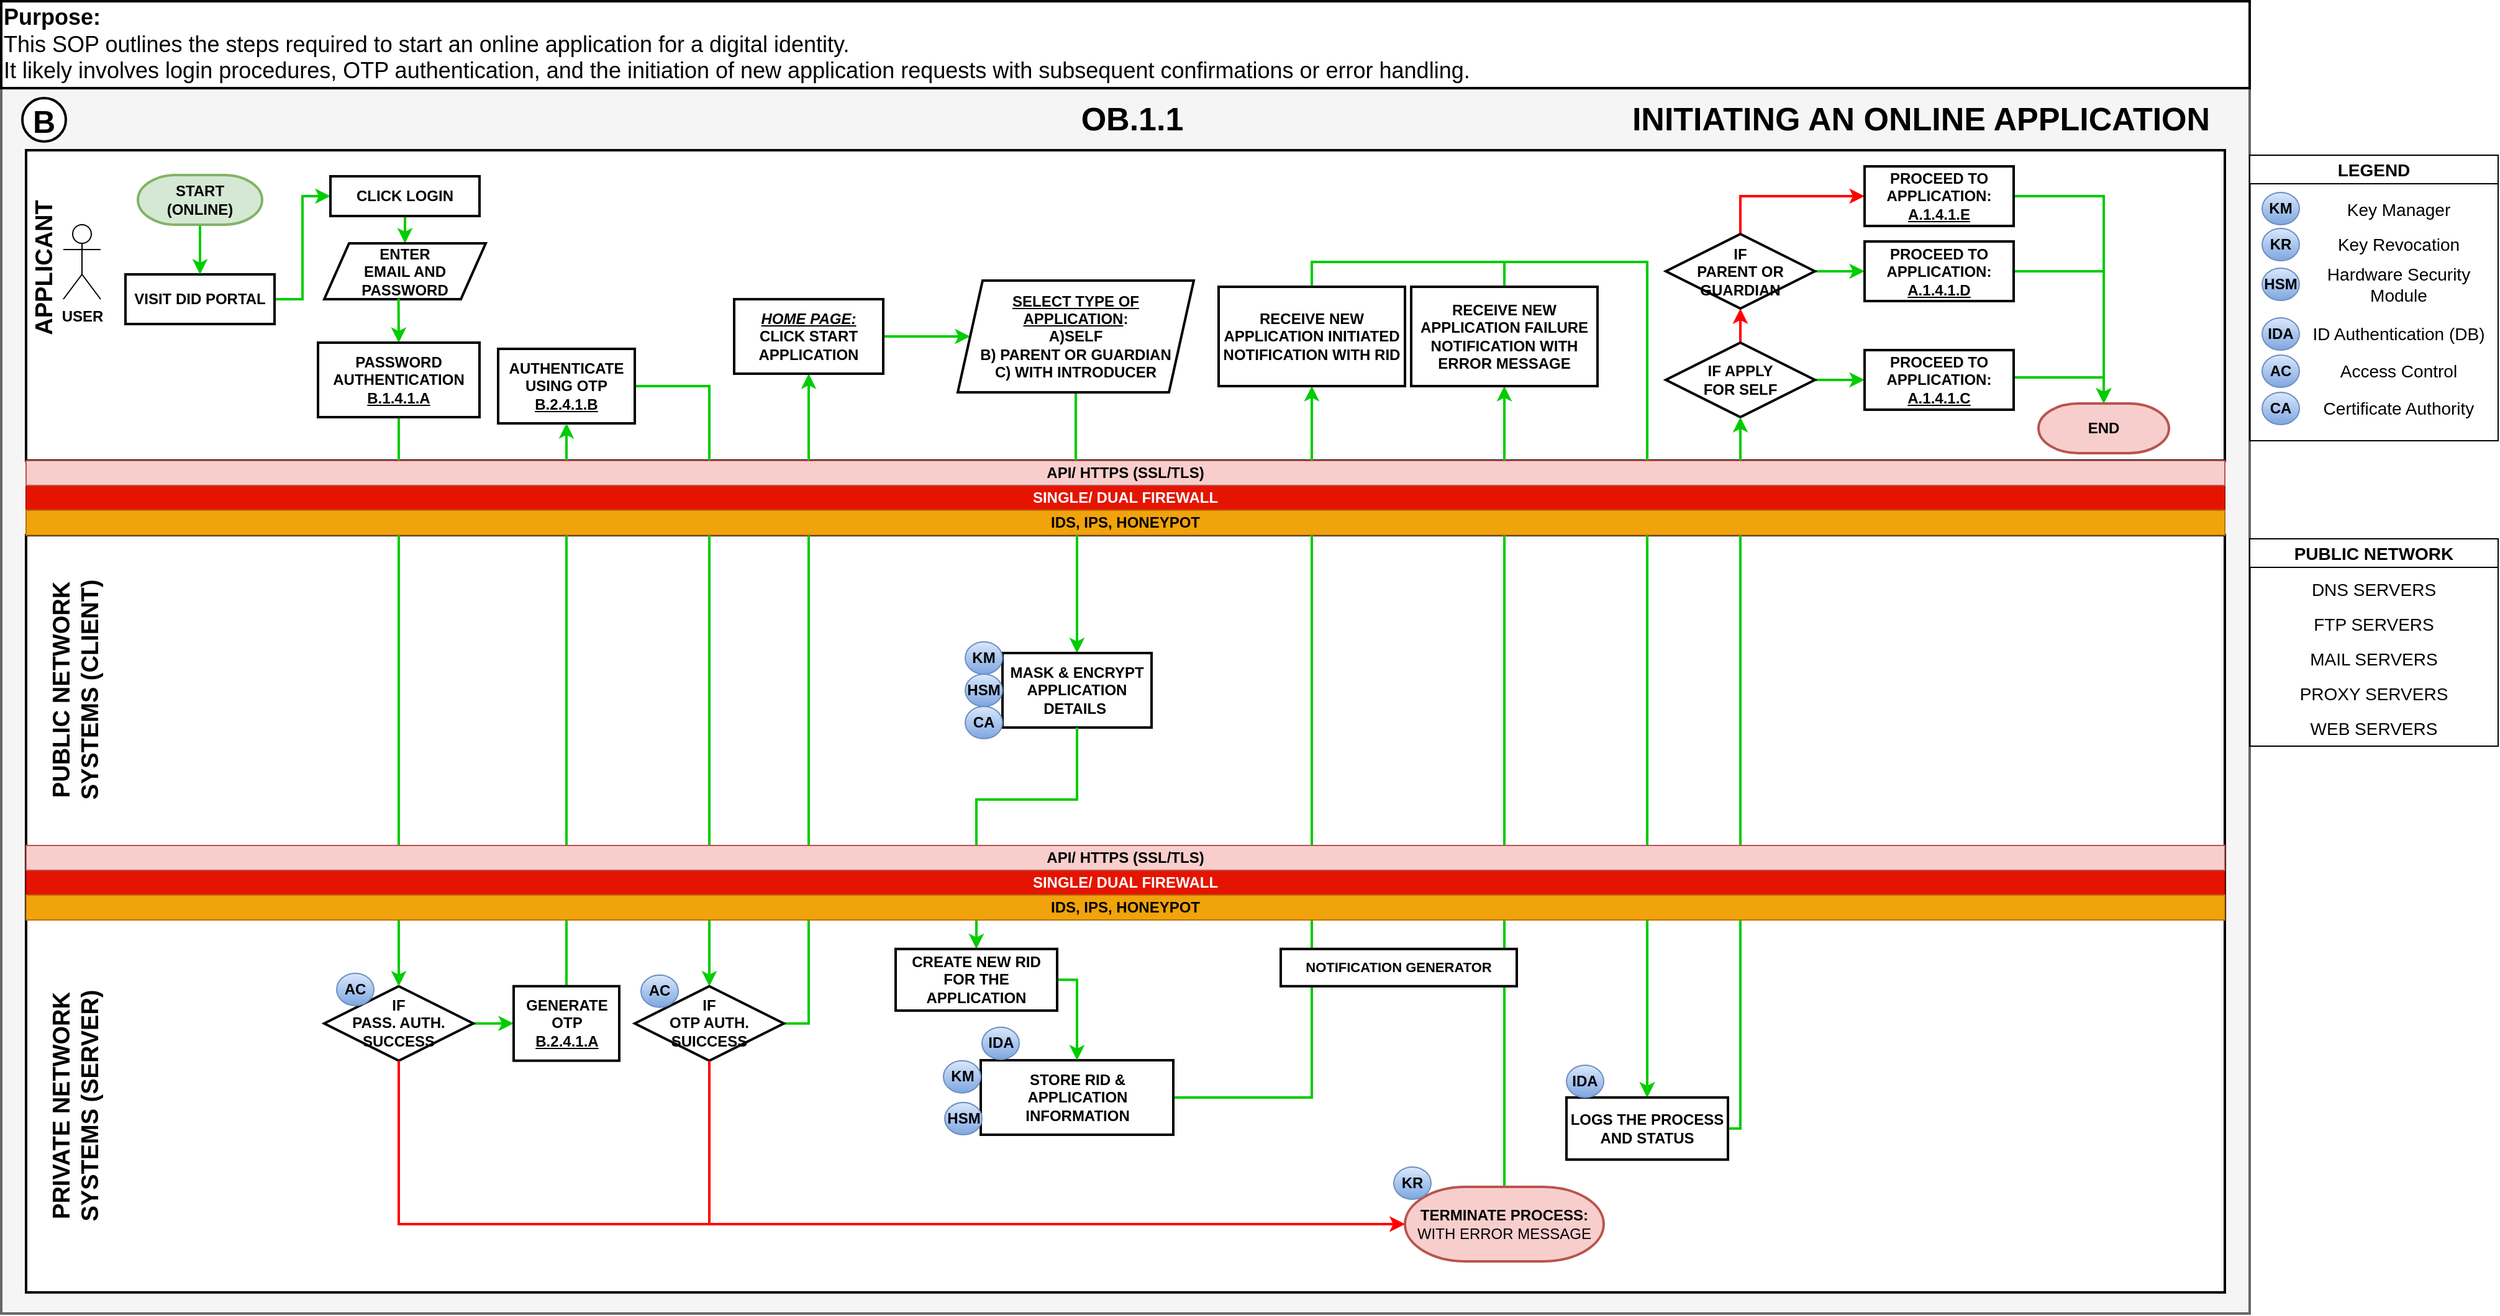 <mxfile version="23.1.5" type="device">
  <diagram id="o_6YjUX1Xd7ecz3hc1pc" name="Page-1">
    <mxGraphModel dx="2390" dy="1407" grid="1" gridSize="10" guides="1" tooltips="1" connect="1" arrows="1" fold="1" page="1" pageScale="1" pageWidth="1920" pageHeight="1200" math="0" shadow="0">
      <root>
        <mxCell id="0" />
        <mxCell id="1" parent="0" />
        <mxCell id="EU4dK8pHDv4Qe2f_EApd-55" value="" style="rounded=0;whiteSpace=wrap;html=1;fontSize=25;fillColor=#f5f5f5;fontColor=#333333;strokeColor=#666666;direction=east;strokeWidth=2;fontStyle=1" parent="1" vertex="1">
          <mxGeometry x="50" y="107" width="1810" height="987" as="geometry" />
        </mxCell>
        <mxCell id="EU4dK8pHDv4Qe2f_EApd-52" value="" style="rounded=0;whiteSpace=wrap;html=1;fontSize=12;fontColor=default;strokeWidth=2;" parent="1" vertex="1">
          <mxGeometry x="70" y="727" width="1770" height="350" as="geometry" />
        </mxCell>
        <mxCell id="EU4dK8pHDv4Qe2f_EApd-51" value="" style="rounded=0;whiteSpace=wrap;html=1;fontSize=12;fontColor=default;strokeWidth=2;" parent="1" vertex="1">
          <mxGeometry x="70" y="467" width="1770" height="265" as="geometry" />
        </mxCell>
        <mxCell id="EU4dK8pHDv4Qe2f_EApd-50" value="" style="rounded=0;whiteSpace=wrap;html=1;fontSize=12;fontColor=default;strokeWidth=2;" parent="1" vertex="1">
          <mxGeometry x="70" y="157" width="1770" height="250" as="geometry" />
        </mxCell>
        <mxCell id="Vr7UqcTTEBcj6Jo24SEG-156" style="edgeStyle=orthogonalEdgeStyle;rounded=0;orthogonalLoop=1;jettySize=auto;html=1;exitX=1;exitY=0.5;exitDx=0;exitDy=0;entryX=0.5;entryY=0;entryDx=0;entryDy=0;entryPerimeter=0;fontSize=12;strokeColor=#00CC00;fontColor=#00CC00;strokeWidth=2;fontStyle=1;" parent="1" source="Vr7UqcTTEBcj6Jo24SEG-145" target="Vr7UqcTTEBcj6Jo24SEG-37" edge="1">
          <mxGeometry relative="1" as="geometry">
            <Array as="points">
              <mxPoint x="1670" y="340" />
              <mxPoint x="1743" y="340" />
            </Array>
          </mxGeometry>
        </mxCell>
        <mxCell id="EU4dK8pHDv4Qe2f_EApd-1" value="OB.1.1" style="text;html=1;align=center;verticalAlign=middle;resizable=0;points=[];autosize=1;strokeColor=none;fillColor=none;fontStyle=1;fontSize=26;strokeWidth=2;" parent="1" vertex="1">
          <mxGeometry x="905" y="112" width="110" height="40" as="geometry" />
        </mxCell>
        <mxCell id="EU4dK8pHDv4Qe2f_EApd-2" value="&lt;table style=&quot;border-collapse:&lt;br/&gt; collapse;width:310pt&quot; width=&quot;413&quot; cellspacing=&quot;0&quot; cellpadding=&quot;0&quot; border=&quot;0&quot;&gt;&lt;tbody&gt;&lt;tr style=&quot;height:43.2pt&quot; height=&quot;58&quot;&gt;&lt;td style=&quot;height:43.2pt;width:310pt&quot; width=&quot;413&quot; class=&quot;xl65&quot; height=&quot;58&quot;&gt;INITIATING AN ONLINE APPLICATION&lt;/td&gt;&lt;/tr&gt;&lt;/tbody&gt;&lt;/table&gt;" style="text;html=1;align=center;verticalAlign=middle;resizable=0;points=[];autosize=1;strokeColor=none;fillColor=none;fontStyle=1;fontSize=26;strokeWidth=2;" parent="1" vertex="1">
          <mxGeometry x="1350" y="97" width="490" height="70" as="geometry" />
        </mxCell>
        <mxCell id="Vr7UqcTTEBcj6Jo24SEG-110" style="edgeStyle=orthogonalEdgeStyle;rounded=0;orthogonalLoop=1;jettySize=auto;html=1;exitX=1;exitY=0.5;exitDx=0;exitDy=0;entryX=0;entryY=0.5;entryDx=0;entryDy=0;fontSize=12;strokeColor=#00CC00;fontColor=#00CC00;strokeWidth=2;fontStyle=1;" parent="1" source="EU4dK8pHDv4Qe2f_EApd-3" target="EU4dK8pHDv4Qe2f_EApd-4" edge="1">
          <mxGeometry relative="1" as="geometry" />
        </mxCell>
        <mxCell id="EU4dK8pHDv4Qe2f_EApd-3" value="VISIT DID PORTAL" style="rounded=0;whiteSpace=wrap;html=1;strokeWidth=2;fontStyle=1" parent="1" vertex="1">
          <mxGeometry x="150" y="257" width="120" height="40" as="geometry" />
        </mxCell>
        <mxCell id="Vr7UqcTTEBcj6Jo24SEG-108" style="edgeStyle=orthogonalEdgeStyle;rounded=0;orthogonalLoop=1;jettySize=auto;html=1;exitX=0.5;exitY=1;exitDx=0;exitDy=0;entryX=0.5;entryY=0;entryDx=0;entryDy=0;fontSize=12;strokeColor=#00CC00;fontColor=#00CC00;strokeWidth=2;fontStyle=1;" parent="1" source="EU4dK8pHDv4Qe2f_EApd-4" target="EU4dK8pHDv4Qe2f_EApd-9" edge="1">
          <mxGeometry relative="1" as="geometry" />
        </mxCell>
        <mxCell id="EU4dK8pHDv4Qe2f_EApd-4" value="CLICK LOGIN" style="rounded=0;whiteSpace=wrap;html=1;fontSize=12;strokeWidth=2;fontStyle=1" parent="1" vertex="1">
          <mxGeometry x="315" y="178" width="120" height="32" as="geometry" />
        </mxCell>
        <mxCell id="Vr7UqcTTEBcj6Jo24SEG-123" style="edgeStyle=orthogonalEdgeStyle;rounded=0;orthogonalLoop=1;jettySize=auto;html=1;exitX=1;exitY=0.5;exitDx=0;exitDy=0;entryX=0;entryY=0.5;entryDx=0;entryDy=0;fontSize=12;strokeColor=#00CC00;fontColor=#00CC00;strokeWidth=2;fontStyle=1;" parent="1" source="EU4dK8pHDv4Qe2f_EApd-8" target="Vr7UqcTTEBcj6Jo24SEG-122" edge="1">
          <mxGeometry relative="1" as="geometry" />
        </mxCell>
        <mxCell id="EU4dK8pHDv4Qe2f_EApd-8" value="IF &lt;br&gt;PASS. AUTH.&lt;br&gt;SUCCESS" style="rounded=0;whiteSpace=wrap;html=1;fontSize=12;strokeWidth=2;fontStyle=1;shape=rhombus;perimeter=rhombusPerimeter;" parent="1" vertex="1">
          <mxGeometry x="310" y="830.36" width="120" height="60" as="geometry" />
        </mxCell>
        <mxCell id="EU4dK8pHDv4Qe2f_EApd-30" style="edgeStyle=orthogonalEdgeStyle;rounded=0;orthogonalLoop=1;jettySize=auto;html=1;exitX=0.46;exitY=0.988;exitDx=0;exitDy=0;entryX=0.5;entryY=0;entryDx=0;entryDy=0;fontSize=12;fontColor=#00CC00;strokeColor=#00CC00;strokeWidth=2;fontStyle=1;exitPerimeter=0;" parent="1" source="Vr7UqcTTEBcj6Jo24SEG-109" target="EU4dK8pHDv4Qe2f_EApd-8" edge="1">
          <mxGeometry relative="1" as="geometry">
            <Array as="points">
              <mxPoint x="370" y="357" />
              <mxPoint x="370" y="357" />
            </Array>
          </mxGeometry>
        </mxCell>
        <mxCell id="EU4dK8pHDv4Qe2f_EApd-9" value="ENTER &lt;br&gt;EMAIL AND PASSWORD" style="rounded=0;whiteSpace=wrap;html=1;fontSize=12;strokeWidth=2;fontStyle=1;shape=parallelogram;fixedSize=1;perimeter=parallelogramPerimeter;" parent="1" vertex="1">
          <mxGeometry x="310" y="232" width="130" height="45" as="geometry" />
        </mxCell>
        <mxCell id="EU4dK8pHDv4Qe2f_EApd-41" style="edgeStyle=orthogonalEdgeStyle;rounded=0;orthogonalLoop=1;jettySize=auto;html=1;exitX=1;exitY=0.5;exitDx=0;exitDy=0;entryX=0.5;entryY=1;entryDx=0;entryDy=0;fontSize=12;fontColor=#00CC00;strokeColor=#00CC00;strokeWidth=2;fontStyle=1;exitPerimeter=0;" parent="1" source="Vr7UqcTTEBcj6Jo24SEG-118" target="EU4dK8pHDv4Qe2f_EApd-14" edge="1">
          <mxGeometry relative="1" as="geometry">
            <mxPoint x="790" y="830.36" as="sourcePoint" />
          </mxGeometry>
        </mxCell>
        <mxCell id="Vr7UqcTTEBcj6Jo24SEG-125" style="edgeStyle=orthogonalEdgeStyle;rounded=0;orthogonalLoop=1;jettySize=auto;html=1;exitX=1;exitY=0.5;exitDx=0;exitDy=0;entryX=0;entryY=0.5;entryDx=0;entryDy=0;fontSize=12;strokeColor=#00CC00;fontColor=#00CC00;strokeWidth=2;fontStyle=1;" parent="1" source="EU4dK8pHDv4Qe2f_EApd-14" target="EU4dK8pHDv4Qe2f_EApd-16" edge="1">
          <mxGeometry relative="1" as="geometry" />
        </mxCell>
        <mxCell id="EU4dK8pHDv4Qe2f_EApd-14" value="&lt;i&gt;&lt;u&gt;HOME PAGE:&lt;/u&gt;&lt;/i&gt;&lt;br&gt;CLICK START APPLICATION" style="rounded=0;whiteSpace=wrap;html=1;fontSize=12;strokeWidth=2;fontStyle=1" parent="1" vertex="1">
          <mxGeometry x="640" y="277" width="120" height="60" as="geometry" />
        </mxCell>
        <mxCell id="Vr7UqcTTEBcj6Jo24SEG-130" style="edgeStyle=orthogonalEdgeStyle;rounded=0;orthogonalLoop=1;jettySize=auto;html=1;exitX=0.5;exitY=1;exitDx=0;exitDy=0;fontSize=12;strokeColor=#00CC00;fontColor=#00CC00;strokeWidth=2;fontStyle=1;" parent="1" source="EU4dK8pHDv4Qe2f_EApd-16" target="Vr7UqcTTEBcj6Jo24SEG-126" edge="1">
          <mxGeometry relative="1" as="geometry" />
        </mxCell>
        <mxCell id="EU4dK8pHDv4Qe2f_EApd-16" value="&lt;u&gt;SELECT TYPE OF APPLICATION&lt;/u&gt;:&lt;br&gt;A)SELF&lt;br&gt;B) PARENT OR GUARDIAN&lt;br&gt;C) WITH INTRODUCER" style="rounded=0;whiteSpace=wrap;html=1;fontSize=12;align=center;strokeWidth=2;fontStyle=1;shape=parallelogram;perimeter=parallelogramPerimeter;fixedSize=1;" parent="1" vertex="1">
          <mxGeometry x="820" y="262" width="190" height="90" as="geometry" />
        </mxCell>
        <mxCell id="HW9NuAKg7_qNR3H8BCQF-18" style="edgeStyle=orthogonalEdgeStyle;rounded=0;orthogonalLoop=1;jettySize=auto;html=1;exitX=1;exitY=0.5;exitDx=0;exitDy=0;exitPerimeter=0;entryX=0.5;entryY=1;entryDx=0;entryDy=0;fontSize=12;strokeColor=#00CC00;fontColor=#00CC00;strokeWidth=2;fontStyle=1;" parent="1" source="EU4dK8pHDv4Qe2f_EApd-19" target="Vr7UqcTTEBcj6Jo24SEG-137" edge="1">
          <mxGeometry relative="1" as="geometry" />
        </mxCell>
        <mxCell id="EU4dK8pHDv4Qe2f_EApd-19" value="STORE RID &amp;amp; APPLICATION INFORMATION" style="rounded=0;whiteSpace=wrap;html=1;fontSize=12;strokeWidth=2;fontStyle=1;shape=label;boundedLbl=1;backgroundOutline=1;size=15;" parent="1" vertex="1">
          <mxGeometry x="838.5" y="890" width="155" height="60" as="geometry" />
        </mxCell>
        <mxCell id="EU4dK8pHDv4Qe2f_EApd-23" value="APPLICANT" style="text;html=1;align=center;verticalAlign=middle;resizable=0;points=[];autosize=1;strokeColor=none;fillColor=none;fontSize=19;fontStyle=1;strokeWidth=2;horizontal=0;" parent="1" vertex="1">
          <mxGeometry x="60" y="192" width="50" height="120" as="geometry" />
        </mxCell>
        <mxCell id="EU4dK8pHDv4Qe2f_EApd-54" value="B" style="ellipse;whiteSpace=wrap;html=1;aspect=fixed;fontSize=25;fontColor=default;strokeWidth=2;fontStyle=1" parent="1" vertex="1">
          <mxGeometry x="67" y="115" width="35" height="35" as="geometry" />
        </mxCell>
        <mxCell id="HW9NuAKg7_qNR3H8BCQF-2" value="" style="edgeStyle=orthogonalEdgeStyle;rounded=0;orthogonalLoop=1;jettySize=auto;html=1;fontSize=12;strokeColor=#00CC00;fontColor=#00CC00;strokeWidth=2;fontStyle=1;" parent="1" source="HW9NuAKg7_qNR3H8BCQF-1" target="EU4dK8pHDv4Qe2f_EApd-3" edge="1">
          <mxGeometry relative="1" as="geometry" />
        </mxCell>
        <mxCell id="HW9NuAKg7_qNR3H8BCQF-1" value="&lt;b&gt;START&lt;br&gt;(ONLINE)&lt;br&gt;&lt;/b&gt;" style="strokeWidth=2;html=1;shape=mxgraph.flowchart.terminator;whiteSpace=wrap;fillColor=#d5e8d4;strokeColor=#82b366;" parent="1" vertex="1">
          <mxGeometry x="160" y="177" width="100" height="40" as="geometry" />
        </mxCell>
        <mxCell id="Vr7UqcTTEBcj6Jo24SEG-139" style="edgeStyle=orthogonalEdgeStyle;rounded=0;orthogonalLoop=1;jettySize=auto;html=1;exitX=0.5;exitY=0;exitDx=0;exitDy=0;exitPerimeter=0;entryX=0.5;entryY=1;entryDx=0;entryDy=0;fontSize=12;strokeColor=#00CC00;fontColor=#00CC00;strokeWidth=2;fontStyle=1;" parent="1" source="HW9NuAKg7_qNR3H8BCQF-7" target="Vr7UqcTTEBcj6Jo24SEG-138" edge="1">
          <mxGeometry relative="1" as="geometry" />
        </mxCell>
        <mxCell id="HW9NuAKg7_qNR3H8BCQF-7" value="&lt;span style=&quot;border-color: var(--border-color);&quot;&gt;&lt;b&gt;TERMINATE PROCESS:&lt;br&gt;&lt;/b&gt;&lt;/span&gt;WITH ERROR MESSAGE" style="strokeWidth=2;html=1;shape=mxgraph.flowchart.terminator;whiteSpace=wrap;fillColor=#f8cecc;strokeColor=#b85450;" parent="1" vertex="1">
          <mxGeometry x="1180" y="992.0" width="160" height="60" as="geometry" />
        </mxCell>
        <mxCell id="Vr7UqcTTEBcj6Jo24SEG-27" value="PUBLIC NETWORK&lt;br style=&quot;border-color: var(--border-color);&quot;&gt;SYSTEMS (CLIENT)" style="text;html=1;align=center;verticalAlign=middle;resizable=0;points=[];autosize=1;strokeColor=none;fillColor=none;fontStyle=1;fontSize=19;strokeWidth=2;horizontal=0;" parent="1" vertex="1">
          <mxGeometry x="75" y="497" width="70" height="190" as="geometry" />
        </mxCell>
        <mxCell id="Vr7UqcTTEBcj6Jo24SEG-37" value="&lt;b&gt;END&lt;/b&gt;" style="strokeWidth=2;html=1;shape=mxgraph.flowchart.terminator;whiteSpace=wrap;fillColor=#f8cecc;strokeColor=#b85450;" parent="1" vertex="1">
          <mxGeometry x="1690" y="361" width="105" height="40" as="geometry" />
        </mxCell>
        <mxCell id="Vr7UqcTTEBcj6Jo24SEG-39" value="KR" style="ellipse;whiteSpace=wrap;html=1;fillColor=#dae8fc;strokeColor=#6c8ebf;gradientColor=#7ea6e0;fontStyle=1" parent="1" vertex="1">
          <mxGeometry x="1171" y="976" width="30" height="26" as="geometry" />
        </mxCell>
        <mxCell id="Vr7UqcTTEBcj6Jo24SEG-47" value="PRIVATE NETWORK&lt;br style=&quot;border-color: var(--border-color);&quot;&gt;SYSTEMS (SERVER)" style="text;html=1;align=center;verticalAlign=middle;resizable=0;points=[];autosize=1;strokeColor=none;fillColor=none;fontStyle=1;fontSize=19;strokeWidth=2;horizontal=0;" parent="1" vertex="1">
          <mxGeometry x="70" y="807" width="80" height="240" as="geometry" />
        </mxCell>
        <mxCell id="Vr7UqcTTEBcj6Jo24SEG-55" value="&lt;font style=&quot;font-size: 14px;&quot;&gt;PUBLIC NETWORK&lt;/font&gt;" style="swimlane;whiteSpace=wrap;html=1;" parent="1" vertex="1">
          <mxGeometry x="1860" y="470" width="200" height="167" as="geometry" />
        </mxCell>
        <mxCell id="Vr7UqcTTEBcj6Jo24SEG-56" value="DNS SERVERS" style="text;html=1;strokeColor=none;fillColor=none;align=center;verticalAlign=middle;whiteSpace=wrap;rounded=0;fontSize=14;" parent="Vr7UqcTTEBcj6Jo24SEG-55" vertex="1">
          <mxGeometry y="27" width="200" height="28" as="geometry" />
        </mxCell>
        <mxCell id="Vr7UqcTTEBcj6Jo24SEG-57" value="FTP SERVERS" style="text;html=1;strokeColor=none;fillColor=none;align=center;verticalAlign=middle;whiteSpace=wrap;rounded=0;fontSize=14;" parent="Vr7UqcTTEBcj6Jo24SEG-55" vertex="1">
          <mxGeometry y="55" width="200" height="28" as="geometry" />
        </mxCell>
        <mxCell id="Vr7UqcTTEBcj6Jo24SEG-58" value="MAIL SERVERS" style="text;html=1;strokeColor=none;fillColor=none;align=center;verticalAlign=middle;whiteSpace=wrap;rounded=0;fontSize=14;" parent="Vr7UqcTTEBcj6Jo24SEG-55" vertex="1">
          <mxGeometry y="83" width="200" height="28" as="geometry" />
        </mxCell>
        <mxCell id="Vr7UqcTTEBcj6Jo24SEG-59" value="PROXY SERVERS" style="text;html=1;strokeColor=none;fillColor=none;align=center;verticalAlign=middle;whiteSpace=wrap;rounded=0;fontSize=14;" parent="Vr7UqcTTEBcj6Jo24SEG-55" vertex="1">
          <mxGeometry y="111" width="200" height="28" as="geometry" />
        </mxCell>
        <mxCell id="Vr7UqcTTEBcj6Jo24SEG-60" value="WEB SERVERS" style="text;html=1;strokeColor=none;fillColor=none;align=center;verticalAlign=middle;whiteSpace=wrap;rounded=0;fontSize=14;" parent="Vr7UqcTTEBcj6Jo24SEG-55" vertex="1">
          <mxGeometry y="139" width="200" height="28" as="geometry" />
        </mxCell>
        <mxCell id="Vr7UqcTTEBcj6Jo24SEG-76" value="&lt;font style=&quot;font-size: 14px;&quot;&gt;LEGEND&lt;/font&gt;" style="swimlane;whiteSpace=wrap;html=1;" parent="1" vertex="1">
          <mxGeometry x="1860" y="161" width="200" height="230" as="geometry" />
        </mxCell>
        <mxCell id="Vr7UqcTTEBcj6Jo24SEG-77" value="KM" style="ellipse;whiteSpace=wrap;html=1;fillColor=#dae8fc;strokeColor=#6c8ebf;gradientColor=#7ea6e0;fontStyle=1" parent="Vr7UqcTTEBcj6Jo24SEG-76" vertex="1">
          <mxGeometry x="10" y="30" width="30" height="26" as="geometry" />
        </mxCell>
        <mxCell id="Vr7UqcTTEBcj6Jo24SEG-78" value="IDA" style="ellipse;whiteSpace=wrap;html=1;fillColor=#dae8fc;strokeColor=#6c8ebf;gradientColor=#7ea6e0;fontStyle=1" parent="Vr7UqcTTEBcj6Jo24SEG-76" vertex="1">
          <mxGeometry x="10" y="131" width="30" height="26" as="geometry" />
        </mxCell>
        <mxCell id="Vr7UqcTTEBcj6Jo24SEG-79" value="HSM" style="ellipse;whiteSpace=wrap;html=1;fillColor=#dae8fc;strokeColor=#6c8ebf;gradientColor=#7ea6e0;fontStyle=1" parent="Vr7UqcTTEBcj6Jo24SEG-76" vertex="1">
          <mxGeometry x="10" y="91" width="30" height="26" as="geometry" />
        </mxCell>
        <mxCell id="Vr7UqcTTEBcj6Jo24SEG-80" value="KR" style="ellipse;whiteSpace=wrap;html=1;fillColor=#dae8fc;strokeColor=#6c8ebf;gradientColor=#7ea6e0;fontStyle=1" parent="Vr7UqcTTEBcj6Jo24SEG-76" vertex="1">
          <mxGeometry x="10" y="59" width="30" height="26" as="geometry" />
        </mxCell>
        <mxCell id="Vr7UqcTTEBcj6Jo24SEG-81" value="Key Manager" style="text;html=1;strokeColor=none;fillColor=none;align=center;verticalAlign=middle;whiteSpace=wrap;rounded=0;fontSize=14;" parent="Vr7UqcTTEBcj6Jo24SEG-76" vertex="1">
          <mxGeometry x="40" y="30" width="160" height="28" as="geometry" />
        </mxCell>
        <mxCell id="Vr7UqcTTEBcj6Jo24SEG-82" value="Key Revocation" style="text;html=1;strokeColor=none;fillColor=none;align=center;verticalAlign=middle;whiteSpace=wrap;rounded=0;fontSize=14;" parent="Vr7UqcTTEBcj6Jo24SEG-76" vertex="1">
          <mxGeometry x="40" y="58" width="160" height="28" as="geometry" />
        </mxCell>
        <mxCell id="Vr7UqcTTEBcj6Jo24SEG-83" value="Hardware Security Module" style="text;html=1;strokeColor=none;fillColor=none;align=center;verticalAlign=middle;whiteSpace=wrap;rounded=0;fontSize=14;" parent="Vr7UqcTTEBcj6Jo24SEG-76" vertex="1">
          <mxGeometry x="40" y="90" width="160" height="28" as="geometry" />
        </mxCell>
        <mxCell id="Vr7UqcTTEBcj6Jo24SEG-84" value="ID Authentication (DB)" style="text;html=1;strokeColor=none;fillColor=none;align=center;verticalAlign=middle;whiteSpace=wrap;rounded=0;fontSize=14;" parent="Vr7UqcTTEBcj6Jo24SEG-76" vertex="1">
          <mxGeometry x="40" y="130" width="160" height="28" as="geometry" />
        </mxCell>
        <mxCell id="Vr7UqcTTEBcj6Jo24SEG-85" value="AC" style="ellipse;whiteSpace=wrap;html=1;fillColor=#dae8fc;strokeColor=#6c8ebf;gradientColor=#7ea6e0;fontStyle=1" parent="Vr7UqcTTEBcj6Jo24SEG-76" vertex="1">
          <mxGeometry x="10" y="161" width="30" height="26" as="geometry" />
        </mxCell>
        <mxCell id="Vr7UqcTTEBcj6Jo24SEG-86" value="Access Control" style="text;html=1;strokeColor=none;fillColor=none;align=center;verticalAlign=middle;whiteSpace=wrap;rounded=0;fontSize=14;" parent="Vr7UqcTTEBcj6Jo24SEG-76" vertex="1">
          <mxGeometry x="40" y="160" width="160" height="28" as="geometry" />
        </mxCell>
        <mxCell id="Vr7UqcTTEBcj6Jo24SEG-87" value="Certificate Authority" style="text;html=1;strokeColor=none;fillColor=none;align=center;verticalAlign=middle;whiteSpace=wrap;rounded=0;fontSize=14;" parent="Vr7UqcTTEBcj6Jo24SEG-76" vertex="1">
          <mxGeometry x="40" y="190" width="160" height="28" as="geometry" />
        </mxCell>
        <mxCell id="Vr7UqcTTEBcj6Jo24SEG-88" value="CA" style="ellipse;whiteSpace=wrap;html=1;fillColor=#dae8fc;strokeColor=#6c8ebf;gradientColor=#7ea6e0;fontStyle=1" parent="Vr7UqcTTEBcj6Jo24SEG-76" vertex="1">
          <mxGeometry x="10" y="191" width="30" height="26" as="geometry" />
        </mxCell>
        <mxCell id="Vr7UqcTTEBcj6Jo24SEG-101" value="USER" style="shape=umlActor;verticalLabelPosition=bottom;verticalAlign=top;html=1;outlineConnect=0;fontStyle=1" parent="1" vertex="1">
          <mxGeometry x="100" y="217" width="30" height="60" as="geometry" />
        </mxCell>
        <mxCell id="Vr7UqcTTEBcj6Jo24SEG-111" value="" style="edgeStyle=orthogonalEdgeStyle;rounded=0;orthogonalLoop=1;jettySize=auto;html=1;exitX=0.46;exitY=0.988;exitDx=0;exitDy=0;entryX=0.5;entryY=0;entryDx=0;entryDy=0;fontSize=12;fontColor=#00CC00;strokeColor=#00CC00;strokeWidth=2;fontStyle=1;exitPerimeter=0;" parent="1" source="EU4dK8pHDv4Qe2f_EApd-9" target="Vr7UqcTTEBcj6Jo24SEG-109" edge="1">
          <mxGeometry relative="1" as="geometry">
            <Array as="points" />
            <mxPoint x="370" y="276" as="sourcePoint" />
            <mxPoint x="370" y="830" as="targetPoint" />
          </mxGeometry>
        </mxCell>
        <mxCell id="Vr7UqcTTEBcj6Jo24SEG-109" value="PASSWORD AUTHENTICATION&lt;br&gt;&lt;u&gt;B.1.4.1.A&lt;/u&gt;" style="rounded=0;whiteSpace=wrap;html=1;fontSize=12;strokeWidth=2;fontStyle=1;shape=label;fixedSize=1;" parent="1" vertex="1">
          <mxGeometry x="305" y="312" width="130" height="60" as="geometry" />
        </mxCell>
        <mxCell id="Vr7UqcTTEBcj6Jo24SEG-112" value="AC" style="ellipse;whiteSpace=wrap;html=1;fillColor=#dae8fc;strokeColor=#6c8ebf;gradientColor=#7ea6e0;fontStyle=1" parent="1" vertex="1">
          <mxGeometry x="320" y="820" width="30" height="26" as="geometry" />
        </mxCell>
        <mxCell id="Vr7UqcTTEBcj6Jo24SEG-115" style="edgeStyle=orthogonalEdgeStyle;rounded=0;orthogonalLoop=1;jettySize=auto;html=1;exitX=0.5;exitY=1;exitDx=0;exitDy=0;entryX=0;entryY=0.5;entryDx=0;entryDy=0;entryPerimeter=0;fontSize=12;strokeColor=#FF0000;fontColor=#00CC00;strokeWidth=2;fontStyle=1;" parent="1" source="EU4dK8pHDv4Qe2f_EApd-8" target="HW9NuAKg7_qNR3H8BCQF-7" edge="1">
          <mxGeometry relative="1" as="geometry" />
        </mxCell>
        <mxCell id="Vr7UqcTTEBcj6Jo24SEG-119" style="edgeStyle=orthogonalEdgeStyle;rounded=0;orthogonalLoop=1;jettySize=auto;html=1;exitX=1;exitY=0.5;exitDx=0;exitDy=0;fontSize=12;strokeColor=#00CC00;fontColor=#00CC00;strokeWidth=2;fontStyle=1;" parent="1" source="Vr7UqcTTEBcj6Jo24SEG-116" target="Vr7UqcTTEBcj6Jo24SEG-118" edge="1">
          <mxGeometry relative="1" as="geometry" />
        </mxCell>
        <mxCell id="Vr7UqcTTEBcj6Jo24SEG-116" value="AUTHENTICATE USING OTP&lt;br&gt;&lt;u&gt;B.2.4.1.B&lt;/u&gt;" style="rounded=0;whiteSpace=wrap;html=1;fontSize=12;strokeWidth=2;fontStyle=1;shape=label;fixedSize=1;" parent="1" vertex="1">
          <mxGeometry x="450" y="317" width="110" height="60" as="geometry" />
        </mxCell>
        <mxCell id="Vr7UqcTTEBcj6Jo24SEG-118" value="IF &lt;br&gt;OTP AUTH. SUICCESS" style="rounded=0;whiteSpace=wrap;html=1;fontSize=12;strokeWidth=2;fontStyle=1;shape=rhombus;perimeter=rhombusPerimeter;" parent="1" vertex="1">
          <mxGeometry x="560" y="830.36" width="120" height="60" as="geometry" />
        </mxCell>
        <mxCell id="Vr7UqcTTEBcj6Jo24SEG-120" value="AC" style="ellipse;whiteSpace=wrap;html=1;fillColor=#dae8fc;strokeColor=#6c8ebf;gradientColor=#7ea6e0;fontStyle=1" parent="1" vertex="1">
          <mxGeometry x="565" y="821.36" width="30" height="26" as="geometry" />
        </mxCell>
        <mxCell id="Vr7UqcTTEBcj6Jo24SEG-121" style="edgeStyle=orthogonalEdgeStyle;rounded=0;orthogonalLoop=1;jettySize=auto;html=1;exitX=0.5;exitY=1;exitDx=0;exitDy=0;entryX=0;entryY=0.5;entryDx=0;entryDy=0;entryPerimeter=0;fontSize=12;strokeColor=#FF0000;fontColor=#00CC00;strokeWidth=2;fontStyle=1;" parent="1" source="Vr7UqcTTEBcj6Jo24SEG-118" target="HW9NuAKg7_qNR3H8BCQF-7" edge="1">
          <mxGeometry relative="1" as="geometry" />
        </mxCell>
        <mxCell id="Vr7UqcTTEBcj6Jo24SEG-124" style="edgeStyle=orthogonalEdgeStyle;rounded=0;orthogonalLoop=1;jettySize=auto;html=1;exitX=0.5;exitY=0;exitDx=0;exitDy=0;entryX=0.5;entryY=1;entryDx=0;entryDy=0;fontSize=12;strokeColor=#00CC00;fontColor=#00CC00;strokeWidth=2;fontStyle=1;" parent="1" source="Vr7UqcTTEBcj6Jo24SEG-122" target="Vr7UqcTTEBcj6Jo24SEG-116" edge="1">
          <mxGeometry relative="1" as="geometry" />
        </mxCell>
        <mxCell id="Vr7UqcTTEBcj6Jo24SEG-122" value="GENERATE OTP&lt;br&gt;&lt;u&gt;B.2.4.1.A&lt;/u&gt;" style="rounded=0;whiteSpace=wrap;html=1;fontSize=12;strokeWidth=2;fontStyle=1;shape=label;fixedSize=1;" parent="1" vertex="1">
          <mxGeometry x="462.5" y="830.36" width="85" height="60" as="geometry" />
        </mxCell>
        <mxCell id="Vr7UqcTTEBcj6Jo24SEG-131" value="" style="group" parent="1" vertex="1" connectable="0">
          <mxGeometry x="826" y="553" width="150" height="78" as="geometry" />
        </mxCell>
        <mxCell id="Vr7UqcTTEBcj6Jo24SEG-126" value="MASK &amp;amp; ENCRYPT APPLICATION DETAILS&amp;nbsp;" style="rounded=0;whiteSpace=wrap;html=1;fontStyle=1;strokeWidth=2;" parent="Vr7UqcTTEBcj6Jo24SEG-131" vertex="1">
          <mxGeometry x="30" y="9" width="120" height="60" as="geometry" />
        </mxCell>
        <mxCell id="Vr7UqcTTEBcj6Jo24SEG-127" value="CA" style="ellipse;whiteSpace=wrap;html=1;fillColor=#dae8fc;strokeColor=#6c8ebf;gradientColor=#7ea6e0;fontStyle=1" parent="Vr7UqcTTEBcj6Jo24SEG-131" vertex="1">
          <mxGeometry y="52" width="30" height="26" as="geometry" />
        </mxCell>
        <mxCell id="Vr7UqcTTEBcj6Jo24SEG-128" value="HSM" style="ellipse;whiteSpace=wrap;html=1;fillColor=#dae8fc;strokeColor=#6c8ebf;gradientColor=#7ea6e0;fontStyle=1" parent="Vr7UqcTTEBcj6Jo24SEG-131" vertex="1">
          <mxGeometry y="26" width="30" height="26" as="geometry" />
        </mxCell>
        <mxCell id="Vr7UqcTTEBcj6Jo24SEG-129" value="KM" style="ellipse;whiteSpace=wrap;html=1;fillColor=#dae8fc;strokeColor=#6c8ebf;gradientColor=#7ea6e0;fontStyle=1" parent="Vr7UqcTTEBcj6Jo24SEG-131" vertex="1">
          <mxGeometry width="30" height="26" as="geometry" />
        </mxCell>
        <mxCell id="Vr7UqcTTEBcj6Jo24SEG-132" style="edgeStyle=orthogonalEdgeStyle;rounded=0;orthogonalLoop=1;jettySize=auto;html=1;exitX=0.5;exitY=1;exitDx=0;exitDy=0;fontSize=12;strokeColor=#00CC00;fontColor=#00CC00;strokeWidth=2;fontStyle=1;entryX=0.5;entryY=0;entryDx=0;entryDy=0;" parent="1" source="Vr7UqcTTEBcj6Jo24SEG-126" target="4-xq8rvhNILmO-q2wV9P-1" edge="1">
          <mxGeometry relative="1" as="geometry">
            <Array as="points">
              <mxPoint x="916" y="680" />
              <mxPoint x="835" y="680" />
            </Array>
          </mxGeometry>
        </mxCell>
        <mxCell id="Vr7UqcTTEBcj6Jo24SEG-133" value="IDA" style="ellipse;whiteSpace=wrap;html=1;fillColor=#dae8fc;strokeColor=#6c8ebf;gradientColor=#7ea6e0;fontStyle=1" parent="1" vertex="1">
          <mxGeometry x="839.5" y="863.36" width="30" height="26" as="geometry" />
        </mxCell>
        <mxCell id="Vr7UqcTTEBcj6Jo24SEG-134" value="HSM" style="ellipse;whiteSpace=wrap;html=1;fillColor=#dae8fc;strokeColor=#6c8ebf;gradientColor=#7ea6e0;fontStyle=1" parent="1" vertex="1">
          <mxGeometry x="809.5" y="924" width="30" height="26" as="geometry" />
        </mxCell>
        <mxCell id="Vr7UqcTTEBcj6Jo24SEG-135" value="KM" style="ellipse;whiteSpace=wrap;html=1;fillColor=#dae8fc;strokeColor=#6c8ebf;gradientColor=#7ea6e0;fontStyle=1" parent="1" vertex="1">
          <mxGeometry x="808.5" y="890.36" width="30" height="26" as="geometry" />
        </mxCell>
        <mxCell id="Vr7UqcTTEBcj6Jo24SEG-136" value="NOTIFICATION GENERATOR" style="rounded=0;whiteSpace=wrap;html=1;fontStyle=1;strokeWidth=2;fontSize=11;fillColor=default;strokeColor=default;" parent="1" vertex="1">
          <mxGeometry x="1080" y="800.36" width="190" height="30" as="geometry" />
        </mxCell>
        <mxCell id="Vr7UqcTTEBcj6Jo24SEG-143" style="edgeStyle=orthogonalEdgeStyle;rounded=0;orthogonalLoop=1;jettySize=auto;html=1;exitX=0.5;exitY=0;exitDx=0;exitDy=0;fontSize=12;strokeColor=#00CC00;fontColor=#00CC00;strokeWidth=2;fontStyle=1;" parent="1" source="Vr7UqcTTEBcj6Jo24SEG-137" target="Vr7UqcTTEBcj6Jo24SEG-146" edge="1">
          <mxGeometry relative="1" as="geometry" />
        </mxCell>
        <mxCell id="Vr7UqcTTEBcj6Jo24SEG-137" value="RECEIVE NEW APPLICATION INITIATED NOTIFICATION WITH RID" style="rounded=0;whiteSpace=wrap;html=1;fontSize=12;strokeWidth=2;fontStyle=1" parent="1" vertex="1">
          <mxGeometry x="1030" y="267" width="150" height="80" as="geometry" />
        </mxCell>
        <mxCell id="Vr7UqcTTEBcj6Jo24SEG-142" style="edgeStyle=orthogonalEdgeStyle;rounded=0;orthogonalLoop=1;jettySize=auto;html=1;exitX=0.5;exitY=0;exitDx=0;exitDy=0;fontSize=12;strokeColor=#00CC00;fontColor=#00CC00;strokeWidth=2;fontStyle=1;" parent="1" source="Vr7UqcTTEBcj6Jo24SEG-138" target="Vr7UqcTTEBcj6Jo24SEG-146" edge="1">
          <mxGeometry relative="1" as="geometry" />
        </mxCell>
        <mxCell id="Vr7UqcTTEBcj6Jo24SEG-138" value="RECEIVE NEW APPLICATION FAILURE NOTIFICATION WITH ERROR MESSAGE" style="rounded=0;whiteSpace=wrap;html=1;fontSize=12;strokeWidth=2;fontStyle=1" parent="1" vertex="1">
          <mxGeometry x="1185" y="267" width="150" height="80" as="geometry" />
        </mxCell>
        <mxCell id="Vr7UqcTTEBcj6Jo24SEG-149" value="" style="edgeStyle=orthogonalEdgeStyle;rounded=0;orthogonalLoop=1;jettySize=auto;html=1;fontSize=12;strokeColor=#FF0000;fontColor=#00CC00;strokeWidth=2;fontStyle=1;" parent="1" source="Vr7UqcTTEBcj6Jo24SEG-140" target="Vr7UqcTTEBcj6Jo24SEG-141" edge="1">
          <mxGeometry relative="1" as="geometry" />
        </mxCell>
        <mxCell id="Vr7UqcTTEBcj6Jo24SEG-151" style="edgeStyle=orthogonalEdgeStyle;rounded=0;orthogonalLoop=1;jettySize=auto;html=1;exitX=1;exitY=0.5;exitDx=0;exitDy=0;entryX=0;entryY=0.5;entryDx=0;entryDy=0;fontSize=12;strokeColor=#00CC00;fontColor=#00CC00;strokeWidth=2;fontStyle=1;" parent="1" source="Vr7UqcTTEBcj6Jo24SEG-140" target="Vr7UqcTTEBcj6Jo24SEG-145" edge="1">
          <mxGeometry relative="1" as="geometry" />
        </mxCell>
        <mxCell id="Vr7UqcTTEBcj6Jo24SEG-140" value="IF APPLY &lt;br&gt;FOR SELF" style="rounded=0;whiteSpace=wrap;html=1;fontSize=12;strokeWidth=2;fontStyle=1;shape=rhombus;perimeter=rhombusPerimeter;" parent="1" vertex="1">
          <mxGeometry x="1390" y="312" width="120" height="60" as="geometry" />
        </mxCell>
        <mxCell id="Vr7UqcTTEBcj6Jo24SEG-153" value="" style="edgeStyle=orthogonalEdgeStyle;rounded=0;orthogonalLoop=1;jettySize=auto;html=1;fontSize=12;strokeColor=#00CC00;fontColor=#00CC00;strokeWidth=2;fontStyle=1;" parent="1" source="Vr7UqcTTEBcj6Jo24SEG-141" target="Vr7UqcTTEBcj6Jo24SEG-150" edge="1">
          <mxGeometry relative="1" as="geometry" />
        </mxCell>
        <mxCell id="Vr7UqcTTEBcj6Jo24SEG-155" style="edgeStyle=orthogonalEdgeStyle;rounded=0;orthogonalLoop=1;jettySize=auto;html=1;exitX=0.5;exitY=0;exitDx=0;exitDy=0;entryX=0;entryY=0.5;entryDx=0;entryDy=0;fontSize=12;strokeColor=#FF0000;fontColor=#00CC00;strokeWidth=2;fontStyle=1;" parent="1" source="Vr7UqcTTEBcj6Jo24SEG-141" target="Vr7UqcTTEBcj6Jo24SEG-154" edge="1">
          <mxGeometry relative="1" as="geometry" />
        </mxCell>
        <mxCell id="Vr7UqcTTEBcj6Jo24SEG-141" value="IF &lt;br&gt;PARENT OR GUARDIAN" style="rounded=0;whiteSpace=wrap;html=1;fontSize=12;strokeWidth=2;fontStyle=1;shape=rhombus;perimeter=rhombusPerimeter;" parent="1" vertex="1">
          <mxGeometry x="1390" y="224.5" width="120" height="60" as="geometry" />
        </mxCell>
        <mxCell id="Vr7UqcTTEBcj6Jo24SEG-148" style="edgeStyle=orthogonalEdgeStyle;rounded=0;orthogonalLoop=1;jettySize=auto;html=1;exitX=1;exitY=0.5;exitDx=0;exitDy=0;exitPerimeter=0;entryX=0.5;entryY=1;entryDx=0;entryDy=0;fontSize=12;strokeColor=#00CC00;fontColor=#00CC00;strokeWidth=2;fontStyle=1;" parent="1" source="Vr7UqcTTEBcj6Jo24SEG-146" target="Vr7UqcTTEBcj6Jo24SEG-140" edge="1">
          <mxGeometry relative="1" as="geometry">
            <Array as="points">
              <mxPoint x="1450" y="945" />
            </Array>
          </mxGeometry>
        </mxCell>
        <mxCell id="Vr7UqcTTEBcj6Jo24SEG-145" value="PROCEED TO APPLICATION:&lt;br&gt;&lt;u&gt;A.1.4.1.C&lt;/u&gt;" style="rounded=0;whiteSpace=wrap;html=1;fontSize=12;strokeWidth=2;fontStyle=1" parent="1" vertex="1">
          <mxGeometry x="1550" y="318" width="120" height="48" as="geometry" />
        </mxCell>
        <mxCell id="Vr7UqcTTEBcj6Jo24SEG-146" value="LOGS THE PROCESS AND STATUS" style="rounded=0;whiteSpace=wrap;html=1;fontStyle=1;strokeWidth=2;shape=label;boundedLbl=1;backgroundOutline=1;size=15;" parent="1" vertex="1">
          <mxGeometry x="1310" y="920" width="130" height="50" as="geometry" />
        </mxCell>
        <mxCell id="Vr7UqcTTEBcj6Jo24SEG-147" value="IDA" style="ellipse;whiteSpace=wrap;html=1;fillColor=#dae8fc;strokeColor=#6c8ebf;gradientColor=#7ea6e0;fontStyle=1" parent="1" vertex="1">
          <mxGeometry x="1310" y="894" width="30" height="26" as="geometry" />
        </mxCell>
        <mxCell id="Vr7UqcTTEBcj6Jo24SEG-91" value="" style="group" parent="1" vertex="1" connectable="0">
          <mxGeometry x="70" y="407" width="1770" height="60" as="geometry" />
        </mxCell>
        <mxCell id="Vr7UqcTTEBcj6Jo24SEG-92" value="" style="group" parent="Vr7UqcTTEBcj6Jo24SEG-91" vertex="1" connectable="0">
          <mxGeometry y="20" width="1770" height="40" as="geometry" />
        </mxCell>
        <mxCell id="Vr7UqcTTEBcj6Jo24SEG-93" value="&lt;b&gt;SINGLE/ DUAL FIREWALL&lt;/b&gt;" style="shape=label;whiteSpace=wrap;html=1;boundedLbl=1;backgroundOutline=1;darkOpacity=0.05;darkOpacity2=0.1;fillColor=#e51400;fontColor=#ffffff;strokeColor=#B20000;rounded=0;" parent="Vr7UqcTTEBcj6Jo24SEG-92" vertex="1">
          <mxGeometry width="1770" height="20" as="geometry" />
        </mxCell>
        <mxCell id="Vr7UqcTTEBcj6Jo24SEG-94" value="&lt;b&gt;IDS, IPS, HONEYPOT&lt;/b&gt;" style="shape=label;whiteSpace=wrap;html=1;boundedLbl=1;backgroundOutline=1;darkOpacity=0.05;darkOpacity2=0.1;fillColor=#f0a30a;strokeColor=#BD7000;rounded=0;fontColor=#000000;" parent="Vr7UqcTTEBcj6Jo24SEG-92" vertex="1">
          <mxGeometry y="20" width="1770" height="20" as="geometry" />
        </mxCell>
        <mxCell id="Vr7UqcTTEBcj6Jo24SEG-95" value="API/ HTTPS (SSL/TLS)" style="shape=label;whiteSpace=wrap;html=1;boundedLbl=1;backgroundOutline=1;darkOpacity=0.05;darkOpacity2=0.1;fillColor=#f8cecc;strokeColor=#b85450;rounded=0;fontStyle=1" parent="Vr7UqcTTEBcj6Jo24SEG-91" vertex="1">
          <mxGeometry width="1770" height="20" as="geometry" />
        </mxCell>
        <mxCell id="Vr7UqcTTEBcj6Jo24SEG-102" value="" style="group" parent="1" vertex="1" connectable="0">
          <mxGeometry x="70" y="717" width="1770" height="60" as="geometry" />
        </mxCell>
        <mxCell id="Vr7UqcTTEBcj6Jo24SEG-103" value="" style="group" parent="Vr7UqcTTEBcj6Jo24SEG-102" vertex="1" connectable="0">
          <mxGeometry y="20" width="1770" height="40" as="geometry" />
        </mxCell>
        <mxCell id="Vr7UqcTTEBcj6Jo24SEG-104" value="&lt;b&gt;SINGLE/ DUAL FIREWALL&lt;/b&gt;" style="shape=label;whiteSpace=wrap;html=1;boundedLbl=1;backgroundOutline=1;darkOpacity=0.05;darkOpacity2=0.1;fillColor=#e51400;fontColor=#ffffff;strokeColor=#B20000;rounded=0;" parent="Vr7UqcTTEBcj6Jo24SEG-103" vertex="1">
          <mxGeometry width="1770" height="20" as="geometry" />
        </mxCell>
        <mxCell id="Vr7UqcTTEBcj6Jo24SEG-105" value="&lt;b&gt;IDS, IPS, HONEYPOT&lt;/b&gt;" style="shape=label;whiteSpace=wrap;html=1;boundedLbl=1;backgroundOutline=1;darkOpacity=0.05;darkOpacity2=0.1;fillColor=#f0a30a;strokeColor=#BD7000;rounded=0;fontColor=#000000;" parent="Vr7UqcTTEBcj6Jo24SEG-103" vertex="1">
          <mxGeometry y="20" width="1770" height="20" as="geometry" />
        </mxCell>
        <mxCell id="Vr7UqcTTEBcj6Jo24SEG-106" value="API/ HTTPS (SSL/TLS)" style="shape=label;whiteSpace=wrap;html=1;boundedLbl=1;backgroundOutline=1;darkOpacity=0.05;darkOpacity2=0.1;fillColor=#f8cecc;strokeColor=#b85450;rounded=0;fontStyle=1" parent="Vr7UqcTTEBcj6Jo24SEG-102" vertex="1">
          <mxGeometry width="1770" height="20" as="geometry" />
        </mxCell>
        <mxCell id="Vr7UqcTTEBcj6Jo24SEG-157" style="edgeStyle=orthogonalEdgeStyle;rounded=0;orthogonalLoop=1;jettySize=auto;html=1;exitX=1;exitY=0.5;exitDx=0;exitDy=0;fontSize=12;strokeColor=#00CC00;fontColor=#00CC00;strokeWidth=2;fontStyle=1;" parent="1" source="Vr7UqcTTEBcj6Jo24SEG-150" target="Vr7UqcTTEBcj6Jo24SEG-37" edge="1">
          <mxGeometry relative="1" as="geometry" />
        </mxCell>
        <mxCell id="Vr7UqcTTEBcj6Jo24SEG-150" value="PROCEED TO APPLICATION:&lt;br&gt;&lt;u&gt;A.1.4.1.D&lt;/u&gt;" style="rounded=0;whiteSpace=wrap;html=1;fontSize=12;strokeWidth=2;fontStyle=1" parent="1" vertex="1">
          <mxGeometry x="1550" y="230.5" width="120" height="48" as="geometry" />
        </mxCell>
        <mxCell id="Vr7UqcTTEBcj6Jo24SEG-158" style="edgeStyle=orthogonalEdgeStyle;rounded=0;orthogonalLoop=1;jettySize=auto;html=1;exitX=1;exitY=0.5;exitDx=0;exitDy=0;fontSize=12;strokeColor=#00CC00;fontColor=#00CC00;strokeWidth=2;fontStyle=1;" parent="1" source="Vr7UqcTTEBcj6Jo24SEG-154" target="Vr7UqcTTEBcj6Jo24SEG-37" edge="1">
          <mxGeometry relative="1" as="geometry" />
        </mxCell>
        <mxCell id="Vr7UqcTTEBcj6Jo24SEG-154" value="PROCEED TO APPLICATION:&lt;br&gt;&lt;u&gt;A.1.4.1.E&lt;/u&gt;" style="rounded=0;whiteSpace=wrap;html=1;fontSize=12;strokeWidth=2;fontStyle=1" parent="1" vertex="1">
          <mxGeometry x="1550" y="170" width="120" height="48" as="geometry" />
        </mxCell>
        <mxCell id="4-xq8rvhNILmO-q2wV9P-2" style="edgeStyle=orthogonalEdgeStyle;rounded=0;orthogonalLoop=1;jettySize=auto;html=1;exitX=1;exitY=0.5;exitDx=0;exitDy=0;fontSize=12;strokeColor=#00CC00;fontColor=#00CC00;strokeWidth=2;fontStyle=1;entryX=0.5;entryY=0;entryDx=0;entryDy=0;" parent="1" source="4-xq8rvhNILmO-q2wV9P-1" target="EU4dK8pHDv4Qe2f_EApd-19" edge="1">
          <mxGeometry relative="1" as="geometry">
            <Array as="points">
              <mxPoint x="916" y="825" />
            </Array>
            <mxPoint x="838.5" y="825.54" as="sourcePoint" />
            <mxPoint x="854.5" y="890.36" as="targetPoint" />
          </mxGeometry>
        </mxCell>
        <mxCell id="4-xq8rvhNILmO-q2wV9P-1" value="CREATE NEW RID FOR THE APPLICATION" style="rounded=0;whiteSpace=wrap;html=1;fontSize=12;strokeWidth=2;fontStyle=1;shape=label;fixedSize=1;" parent="1" vertex="1">
          <mxGeometry x="770" y="800.36" width="130" height="49.64" as="geometry" />
        </mxCell>
        <mxCell id="HDynM8mn4Trp-Rg1g0gl-1" value="&lt;div style=&quot;font-size: 18px;&quot;&gt;&lt;font style=&quot;font-size: 18px;&quot;&gt;&lt;b style=&quot;font-size: 18px;&quot;&gt;Purpose:&lt;/b&gt;&lt;/font&gt;&lt;/div&gt;&lt;div style=&quot;font-size: 18px;&quot;&gt;&lt;div&gt;This SOP outlines the steps required to start an online application for a digital identity.&lt;/div&gt;&lt;div&gt;It likely involves login procedures, OTP authentication, and the initiation of new application requests with subsequent confirmations or error handling.&lt;/div&gt;&lt;/div&gt;" style="whiteSpace=wrap;html=1;align=left;rounded=0;strokeWidth=2;verticalAlign=middle;fontFamily=Helvetica;fontSize=18;fontStyle=0;" vertex="1" parent="1">
          <mxGeometry x="50" y="37" width="1810" height="70" as="geometry" />
        </mxCell>
      </root>
    </mxGraphModel>
  </diagram>
</mxfile>
